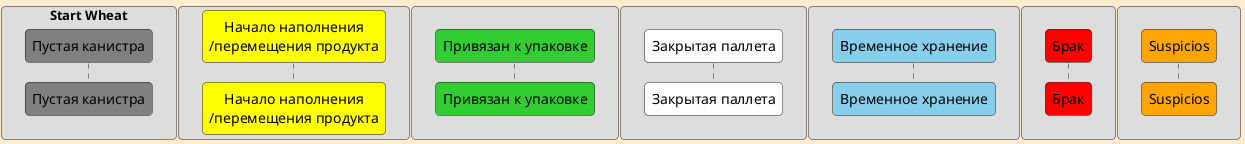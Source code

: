 @startuml sequence start

skinparam {
 Roundcorner 8
 Maxmessagesize 150
 responseMessageBelowArrow true
 backgroundColor BlanchedAlmond
 }
skinparam sequence {
 ArrowThickness 3
 ParticipantPadding 20
 MessageAlign center 
 }
 

autonumber 10 10
box Start Wheat
  participant "Пустая канистра" as Gr #Gray
end box
box 
  participant "Начало наполнения\n/перемещения продукта" as Y #Yellow
end box
box
  participant "Привязан к упаковке" as G #LimeGreen
end box
box 
  participant "Закрытая паллета" as W #White
end box
box 
  participant "Временное хранение" as B #SkyBlue
end box
box 
  participant "Брак" as R #Red
end box
box 
  participant "Suspicios" as S #Orange
end box




/'
Желтый: Этап начального наполнения или перемещения продукта
в данную производственную зону из других сегментов процесса. 
Продукция может вернуться в случае повторного наполнения или инвентаризации.
Зеленый: Продукт интегрирован в свою упаковочную систему
(ящик или поддон), что свидетельствует о завершении первичной стадии упаковки.
На этом этапе коды канистр привязаны к временному коду поддона. 
Если план паллетизации предполагает ящики, то канистры привязаны к ящику,
а ящики привязаны к временному коду поддона. В случае обнаружения необходимости
доработки продукт может вернуться на стадию начального наполнения. 
сли план паллетизации предполагает ящики, то канистры привязаны к ящику, а ящики привязаны к временному коду поддона.
Белый: Продукт завершает вторичную стадию упаковки — поддон
полностью сформирован и маркирован логистической этикеткой, 
что сигнализирует об окончании производственного этапа. 
В случае необходимости паллета может быть расформирована,
и продукт возвращается на стадию начального наполнения для дальнейшей обработки.
Вторичная стадия упаковки включает сборку и маркировку поддонов, 
замену временного кода поддона на код логистической этикетки, 
что обеспечивает готовность продукции к логистическим операциям.
В отличие от этого, первичная стадия фокусируется на упаковке единиц продукции в ящики 
или на поддоны для обеспечения их безопасности и стабильности перед дальнейшей обработкой.
Красный: Продукция признана дефектной и подлежит изоляции
для последующего анализа или утилизации в соответствии с установленными процедурами
контроля качества. Данная зона является окончательной для дефектной продукции, и 
никакие дальнейшие перемещения из неё невозможны.
Голубой: Продукция временно размещена в зоне хранения для стабилизации 
или оценки качества перед дальнейшими действиями. В текущих реалиях эта зона 
используется для отстаивания канистр, например, в случае возможного запивания ножей 
или других проблем, требующих дополнительной проверки. После проверки продукция либо отправляется на упаковку (Зеленый),
либо признается дефектной и переходит в зону изоляции (Красный).

'/
@enduml
